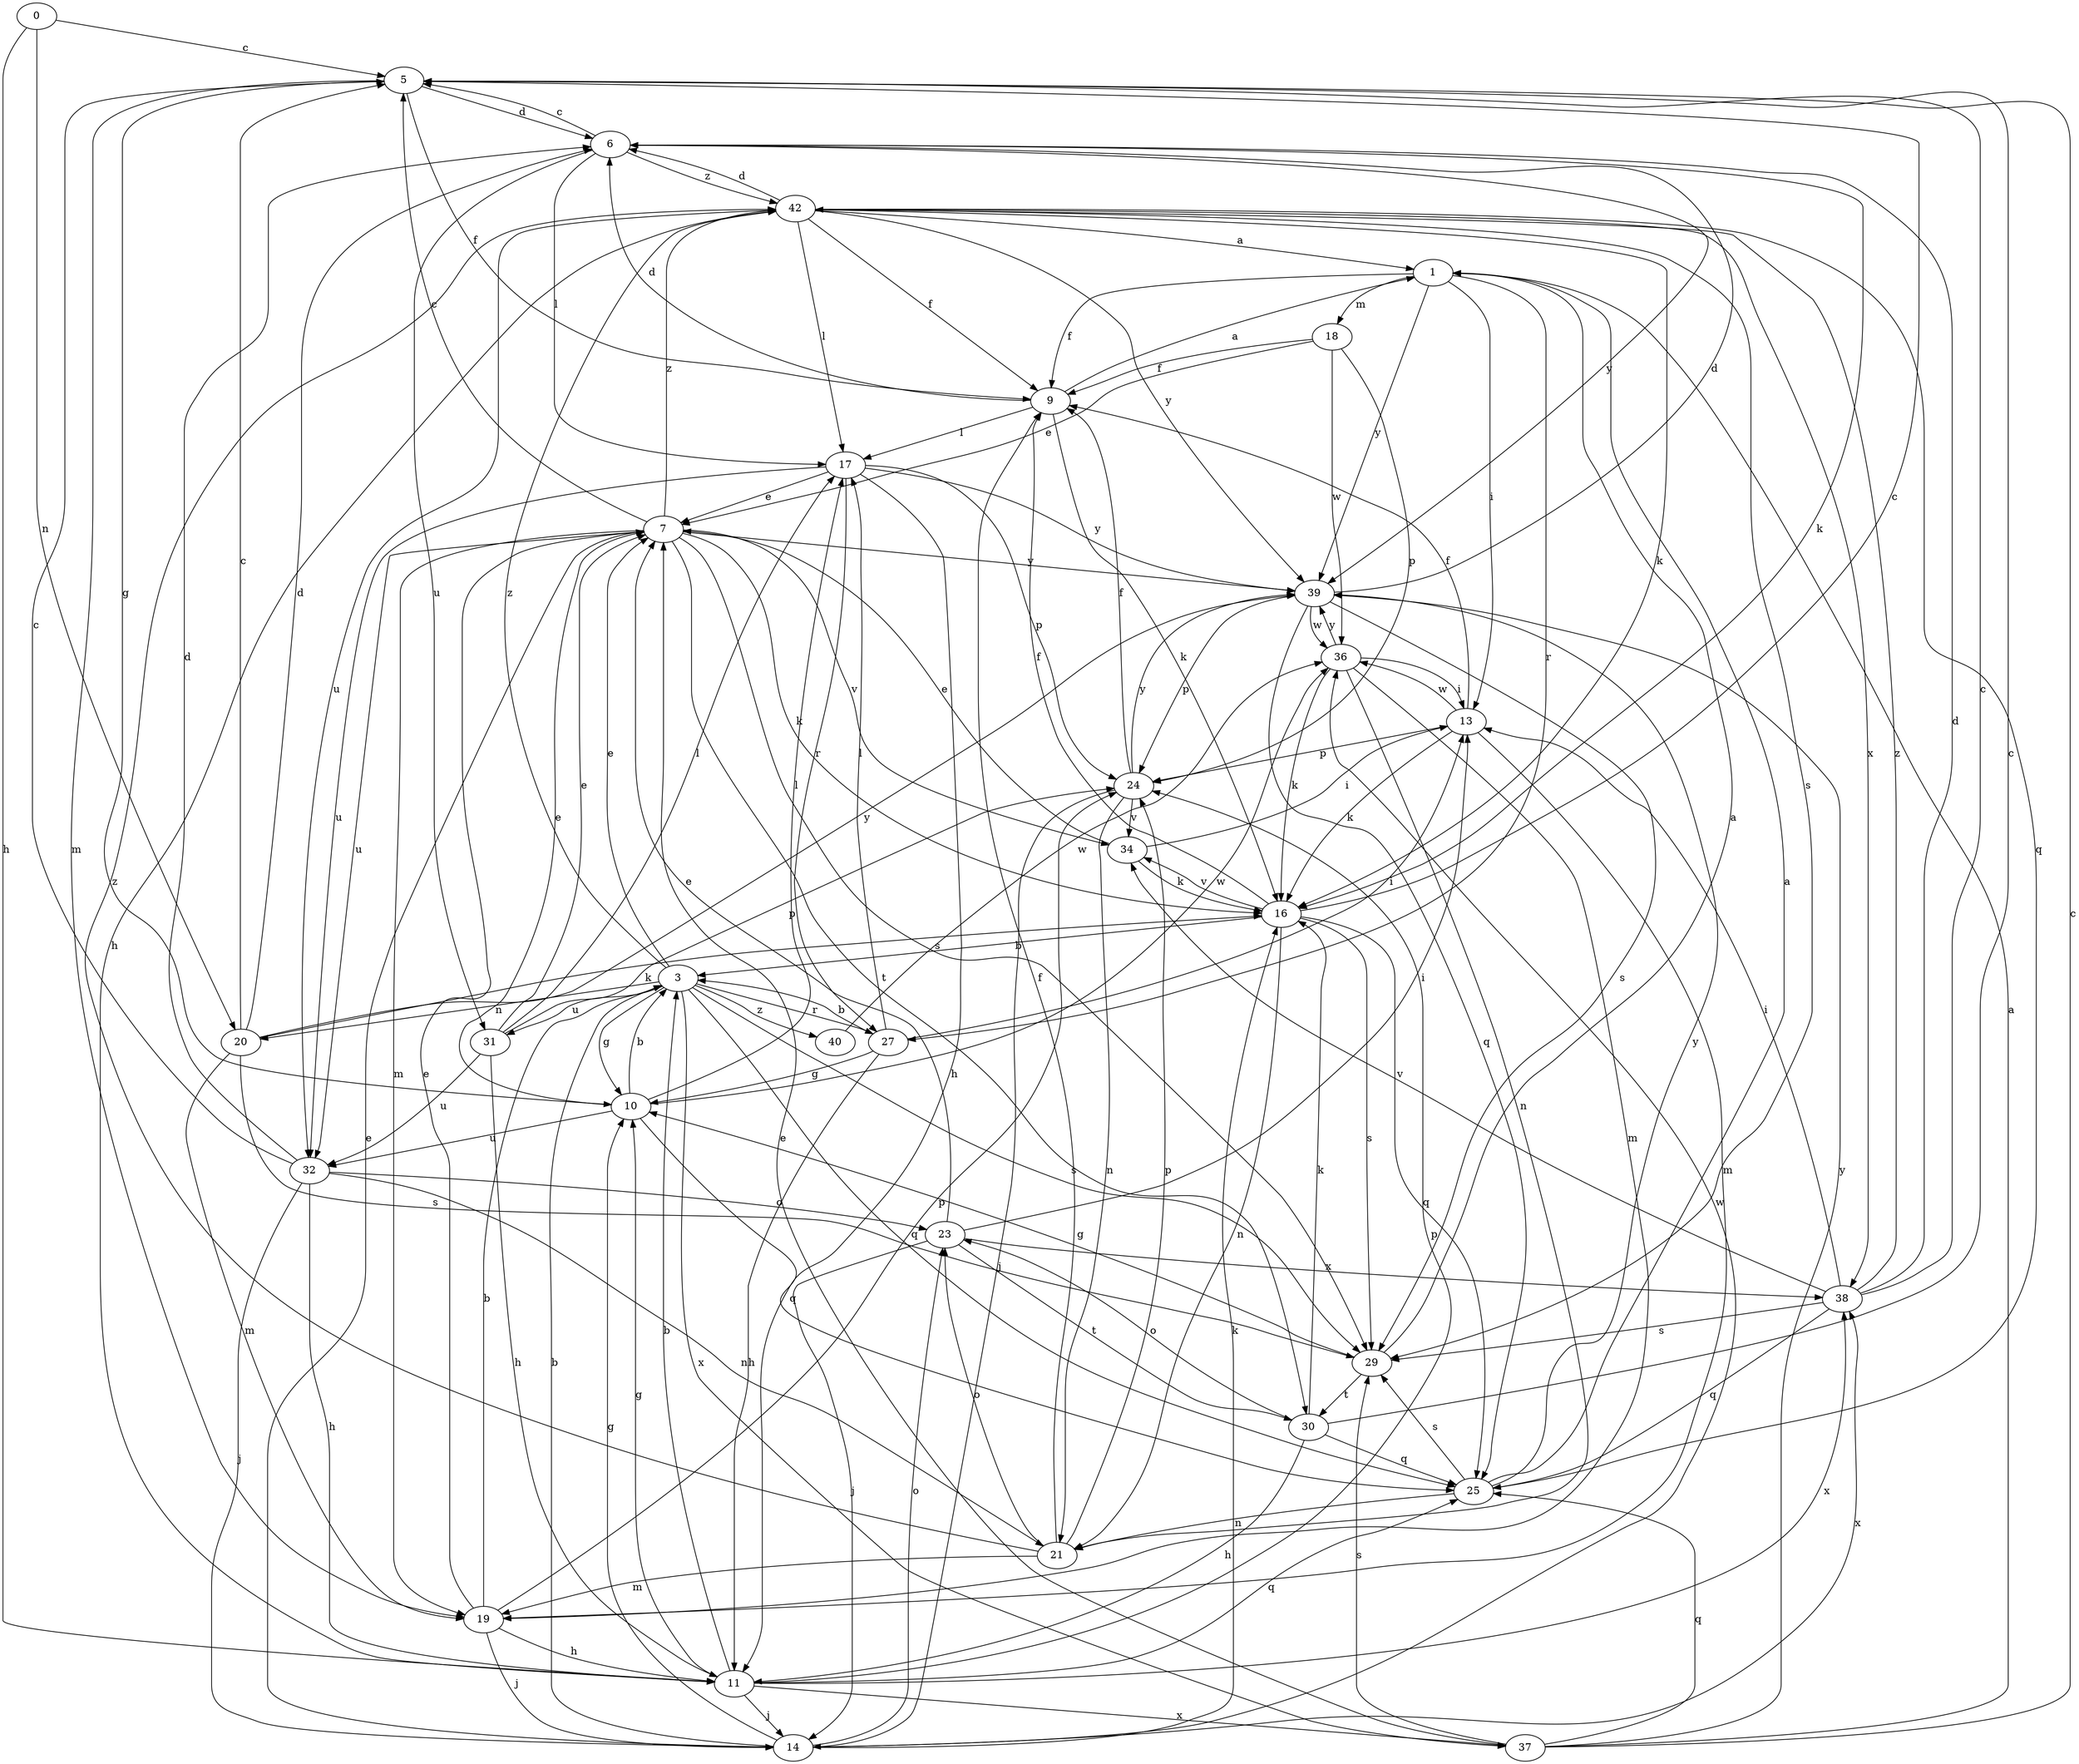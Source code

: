 strict digraph  {
0;
1;
3;
5;
6;
7;
9;
10;
11;
13;
14;
16;
17;
18;
19;
20;
21;
23;
24;
25;
27;
29;
30;
31;
32;
34;
36;
37;
38;
39;
40;
42;
0 -> 5  [label=c];
0 -> 11  [label=h];
0 -> 20  [label=n];
1 -> 9  [label=f];
1 -> 13  [label=i];
1 -> 18  [label=m];
1 -> 27  [label=r];
1 -> 39  [label=y];
3 -> 7  [label=e];
3 -> 10  [label=g];
3 -> 20  [label=n];
3 -> 25  [label=q];
3 -> 27  [label=r];
3 -> 29  [label=s];
3 -> 31  [label=u];
3 -> 37  [label=x];
3 -> 40  [label=z];
3 -> 42  [label=z];
5 -> 6  [label=d];
5 -> 9  [label=f];
5 -> 10  [label=g];
5 -> 19  [label=m];
6 -> 5  [label=c];
6 -> 16  [label=k];
6 -> 17  [label=l];
6 -> 31  [label=u];
6 -> 39  [label=y];
6 -> 42  [label=z];
7 -> 5  [label=c];
7 -> 16  [label=k];
7 -> 19  [label=m];
7 -> 29  [label=s];
7 -> 30  [label=t];
7 -> 32  [label=u];
7 -> 34  [label=v];
7 -> 39  [label=y];
7 -> 42  [label=z];
9 -> 1  [label=a];
9 -> 6  [label=d];
9 -> 16  [label=k];
9 -> 17  [label=l];
10 -> 3  [label=b];
10 -> 7  [label=e];
10 -> 17  [label=l];
10 -> 25  [label=q];
10 -> 32  [label=u];
10 -> 36  [label=w];
11 -> 3  [label=b];
11 -> 10  [label=g];
11 -> 14  [label=j];
11 -> 24  [label=p];
11 -> 25  [label=q];
11 -> 37  [label=x];
11 -> 38  [label=x];
13 -> 9  [label=f];
13 -> 16  [label=k];
13 -> 19  [label=m];
13 -> 24  [label=p];
13 -> 36  [label=w];
14 -> 3  [label=b];
14 -> 7  [label=e];
14 -> 10  [label=g];
14 -> 16  [label=k];
14 -> 23  [label=o];
14 -> 36  [label=w];
14 -> 38  [label=x];
16 -> 3  [label=b];
16 -> 5  [label=c];
16 -> 9  [label=f];
16 -> 21  [label=n];
16 -> 25  [label=q];
16 -> 29  [label=s];
16 -> 34  [label=v];
17 -> 7  [label=e];
17 -> 11  [label=h];
17 -> 24  [label=p];
17 -> 27  [label=r];
17 -> 32  [label=u];
17 -> 39  [label=y];
18 -> 7  [label=e];
18 -> 9  [label=f];
18 -> 24  [label=p];
18 -> 36  [label=w];
19 -> 3  [label=b];
19 -> 7  [label=e];
19 -> 11  [label=h];
19 -> 14  [label=j];
19 -> 24  [label=p];
20 -> 5  [label=c];
20 -> 6  [label=d];
20 -> 16  [label=k];
20 -> 19  [label=m];
20 -> 29  [label=s];
20 -> 39  [label=y];
21 -> 9  [label=f];
21 -> 19  [label=m];
21 -> 23  [label=o];
21 -> 24  [label=p];
21 -> 42  [label=z];
23 -> 7  [label=e];
23 -> 13  [label=i];
23 -> 14  [label=j];
23 -> 30  [label=t];
23 -> 38  [label=x];
24 -> 9  [label=f];
24 -> 14  [label=j];
24 -> 21  [label=n];
24 -> 34  [label=v];
24 -> 39  [label=y];
25 -> 1  [label=a];
25 -> 21  [label=n];
25 -> 29  [label=s];
25 -> 39  [label=y];
27 -> 3  [label=b];
27 -> 10  [label=g];
27 -> 11  [label=h];
27 -> 13  [label=i];
27 -> 17  [label=l];
29 -> 1  [label=a];
29 -> 10  [label=g];
29 -> 30  [label=t];
30 -> 5  [label=c];
30 -> 11  [label=h];
30 -> 16  [label=k];
30 -> 23  [label=o];
30 -> 25  [label=q];
31 -> 7  [label=e];
31 -> 11  [label=h];
31 -> 17  [label=l];
31 -> 24  [label=p];
31 -> 32  [label=u];
32 -> 5  [label=c];
32 -> 6  [label=d];
32 -> 11  [label=h];
32 -> 14  [label=j];
32 -> 21  [label=n];
32 -> 23  [label=o];
34 -> 7  [label=e];
34 -> 13  [label=i];
34 -> 16  [label=k];
36 -> 13  [label=i];
36 -> 16  [label=k];
36 -> 19  [label=m];
36 -> 21  [label=n];
36 -> 39  [label=y];
37 -> 1  [label=a];
37 -> 5  [label=c];
37 -> 7  [label=e];
37 -> 25  [label=q];
37 -> 29  [label=s];
37 -> 39  [label=y];
38 -> 5  [label=c];
38 -> 6  [label=d];
38 -> 13  [label=i];
38 -> 25  [label=q];
38 -> 29  [label=s];
38 -> 34  [label=v];
38 -> 42  [label=z];
39 -> 6  [label=d];
39 -> 24  [label=p];
39 -> 25  [label=q];
39 -> 29  [label=s];
39 -> 36  [label=w];
40 -> 36  [label=w];
42 -> 1  [label=a];
42 -> 6  [label=d];
42 -> 9  [label=f];
42 -> 11  [label=h];
42 -> 16  [label=k];
42 -> 17  [label=l];
42 -> 25  [label=q];
42 -> 29  [label=s];
42 -> 32  [label=u];
42 -> 38  [label=x];
42 -> 39  [label=y];
}
